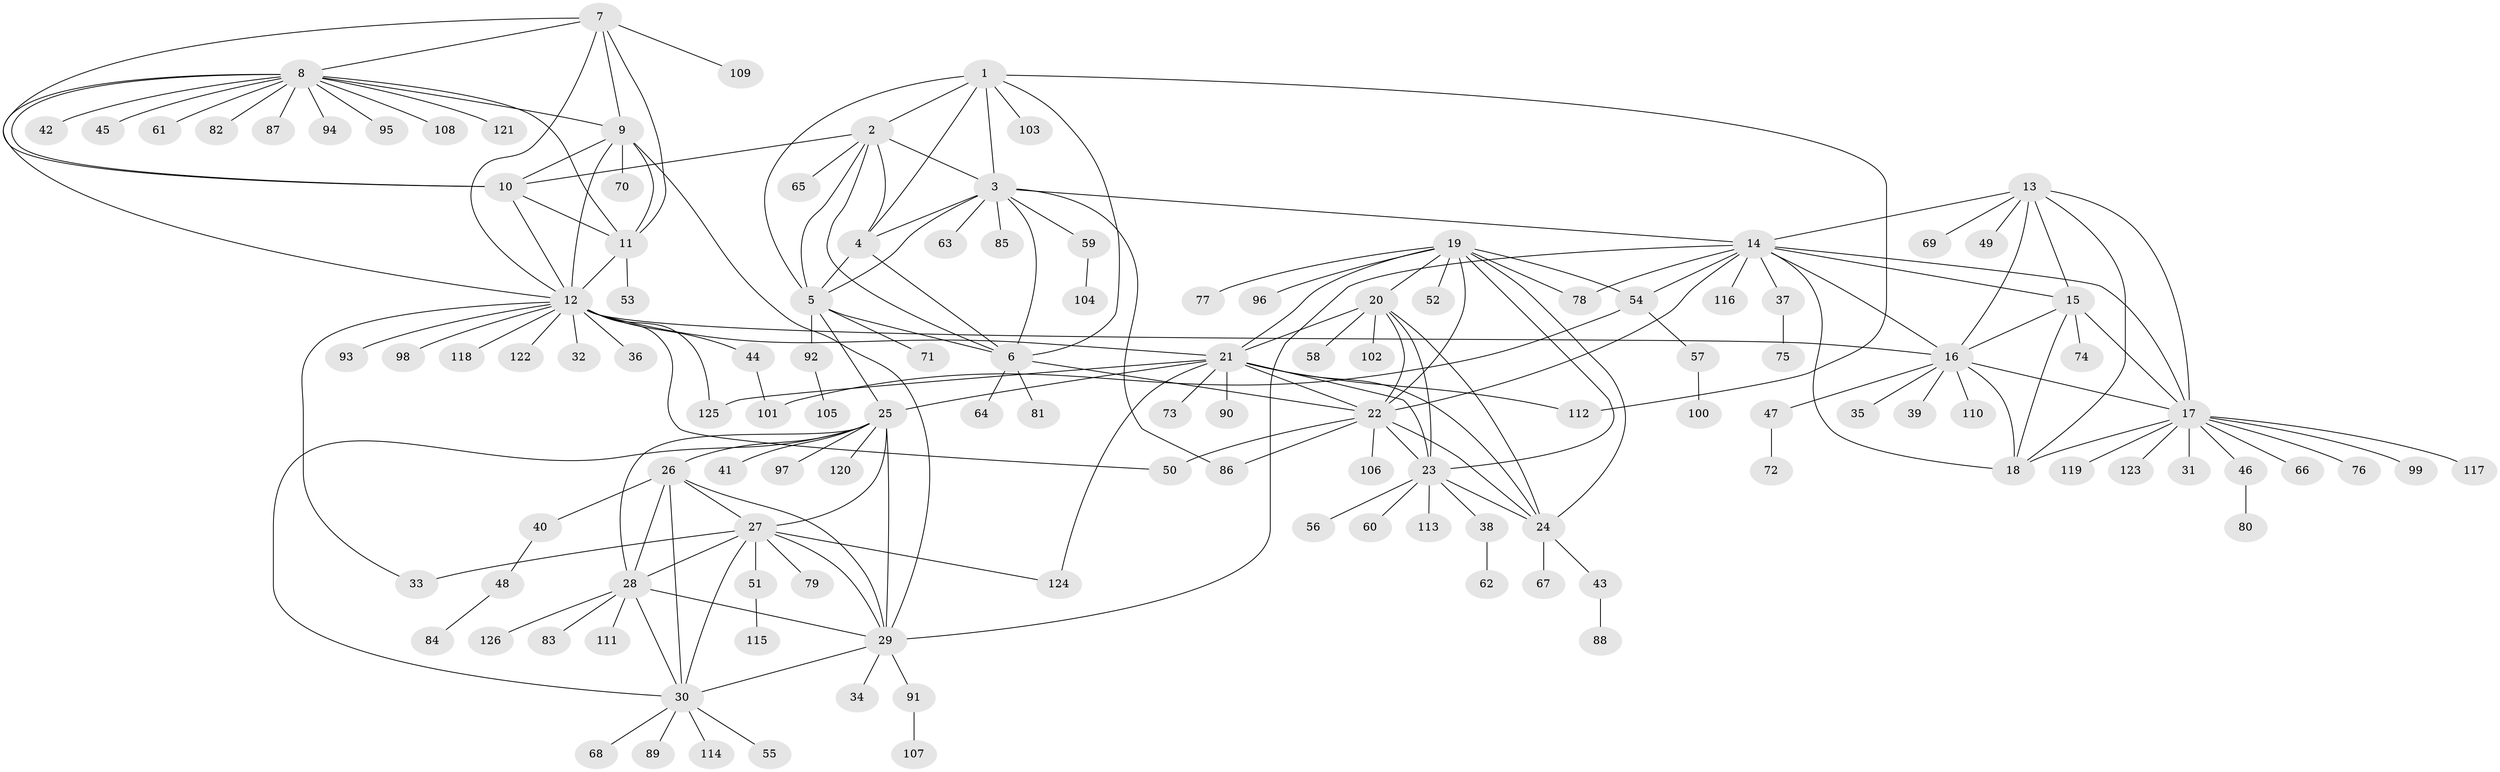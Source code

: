 // coarse degree distribution, {8: 0.02702702702702703, 2: 0.05405405405405406, 12: 0.02702702702702703, 20: 0.02702702702702703, 4: 0.05405405405405406, 7: 0.02702702702702703, 1: 0.7837837837837838}
// Generated by graph-tools (version 1.1) at 2025/19/03/04/25 18:19:47]
// undirected, 126 vertices, 190 edges
graph export_dot {
graph [start="1"]
  node [color=gray90,style=filled];
  1;
  2;
  3;
  4;
  5;
  6;
  7;
  8;
  9;
  10;
  11;
  12;
  13;
  14;
  15;
  16;
  17;
  18;
  19;
  20;
  21;
  22;
  23;
  24;
  25;
  26;
  27;
  28;
  29;
  30;
  31;
  32;
  33;
  34;
  35;
  36;
  37;
  38;
  39;
  40;
  41;
  42;
  43;
  44;
  45;
  46;
  47;
  48;
  49;
  50;
  51;
  52;
  53;
  54;
  55;
  56;
  57;
  58;
  59;
  60;
  61;
  62;
  63;
  64;
  65;
  66;
  67;
  68;
  69;
  70;
  71;
  72;
  73;
  74;
  75;
  76;
  77;
  78;
  79;
  80;
  81;
  82;
  83;
  84;
  85;
  86;
  87;
  88;
  89;
  90;
  91;
  92;
  93;
  94;
  95;
  96;
  97;
  98;
  99;
  100;
  101;
  102;
  103;
  104;
  105;
  106;
  107;
  108;
  109;
  110;
  111;
  112;
  113;
  114;
  115;
  116;
  117;
  118;
  119;
  120;
  121;
  122;
  123;
  124;
  125;
  126;
  1 -- 2;
  1 -- 3;
  1 -- 4;
  1 -- 5;
  1 -- 6;
  1 -- 103;
  1 -- 112;
  2 -- 3;
  2 -- 4;
  2 -- 5;
  2 -- 6;
  2 -- 10;
  2 -- 65;
  3 -- 4;
  3 -- 5;
  3 -- 6;
  3 -- 14;
  3 -- 59;
  3 -- 63;
  3 -- 85;
  3 -- 86;
  4 -- 5;
  4 -- 6;
  5 -- 6;
  5 -- 25;
  5 -- 71;
  5 -- 92;
  6 -- 22;
  6 -- 64;
  6 -- 81;
  7 -- 8;
  7 -- 9;
  7 -- 10;
  7 -- 11;
  7 -- 12;
  7 -- 109;
  8 -- 9;
  8 -- 10;
  8 -- 11;
  8 -- 12;
  8 -- 42;
  8 -- 45;
  8 -- 61;
  8 -- 82;
  8 -- 87;
  8 -- 94;
  8 -- 95;
  8 -- 108;
  8 -- 121;
  9 -- 10;
  9 -- 11;
  9 -- 12;
  9 -- 29;
  9 -- 70;
  10 -- 11;
  10 -- 12;
  11 -- 12;
  11 -- 53;
  12 -- 16;
  12 -- 21;
  12 -- 32;
  12 -- 33;
  12 -- 36;
  12 -- 44;
  12 -- 50;
  12 -- 93;
  12 -- 98;
  12 -- 118;
  12 -- 122;
  12 -- 125;
  13 -- 14;
  13 -- 15;
  13 -- 16;
  13 -- 17;
  13 -- 18;
  13 -- 49;
  13 -- 69;
  14 -- 15;
  14 -- 16;
  14 -- 17;
  14 -- 18;
  14 -- 22;
  14 -- 29;
  14 -- 37;
  14 -- 54;
  14 -- 78;
  14 -- 116;
  15 -- 16;
  15 -- 17;
  15 -- 18;
  15 -- 74;
  16 -- 17;
  16 -- 18;
  16 -- 35;
  16 -- 39;
  16 -- 47;
  16 -- 110;
  17 -- 18;
  17 -- 31;
  17 -- 46;
  17 -- 66;
  17 -- 76;
  17 -- 99;
  17 -- 117;
  17 -- 119;
  17 -- 123;
  19 -- 20;
  19 -- 21;
  19 -- 22;
  19 -- 23;
  19 -- 24;
  19 -- 52;
  19 -- 54;
  19 -- 77;
  19 -- 78;
  19 -- 96;
  20 -- 21;
  20 -- 22;
  20 -- 23;
  20 -- 24;
  20 -- 58;
  20 -- 102;
  21 -- 22;
  21 -- 23;
  21 -- 24;
  21 -- 25;
  21 -- 73;
  21 -- 90;
  21 -- 112;
  21 -- 124;
  21 -- 125;
  22 -- 23;
  22 -- 24;
  22 -- 50;
  22 -- 86;
  22 -- 106;
  23 -- 24;
  23 -- 38;
  23 -- 56;
  23 -- 60;
  23 -- 113;
  24 -- 43;
  24 -- 67;
  25 -- 26;
  25 -- 27;
  25 -- 28;
  25 -- 29;
  25 -- 30;
  25 -- 41;
  25 -- 97;
  25 -- 120;
  26 -- 27;
  26 -- 28;
  26 -- 29;
  26 -- 30;
  26 -- 40;
  27 -- 28;
  27 -- 29;
  27 -- 30;
  27 -- 33;
  27 -- 51;
  27 -- 79;
  27 -- 124;
  28 -- 29;
  28 -- 30;
  28 -- 83;
  28 -- 111;
  28 -- 126;
  29 -- 30;
  29 -- 34;
  29 -- 91;
  30 -- 55;
  30 -- 68;
  30 -- 89;
  30 -- 114;
  37 -- 75;
  38 -- 62;
  40 -- 48;
  43 -- 88;
  44 -- 101;
  46 -- 80;
  47 -- 72;
  48 -- 84;
  51 -- 115;
  54 -- 57;
  54 -- 101;
  57 -- 100;
  59 -- 104;
  91 -- 107;
  92 -- 105;
}

